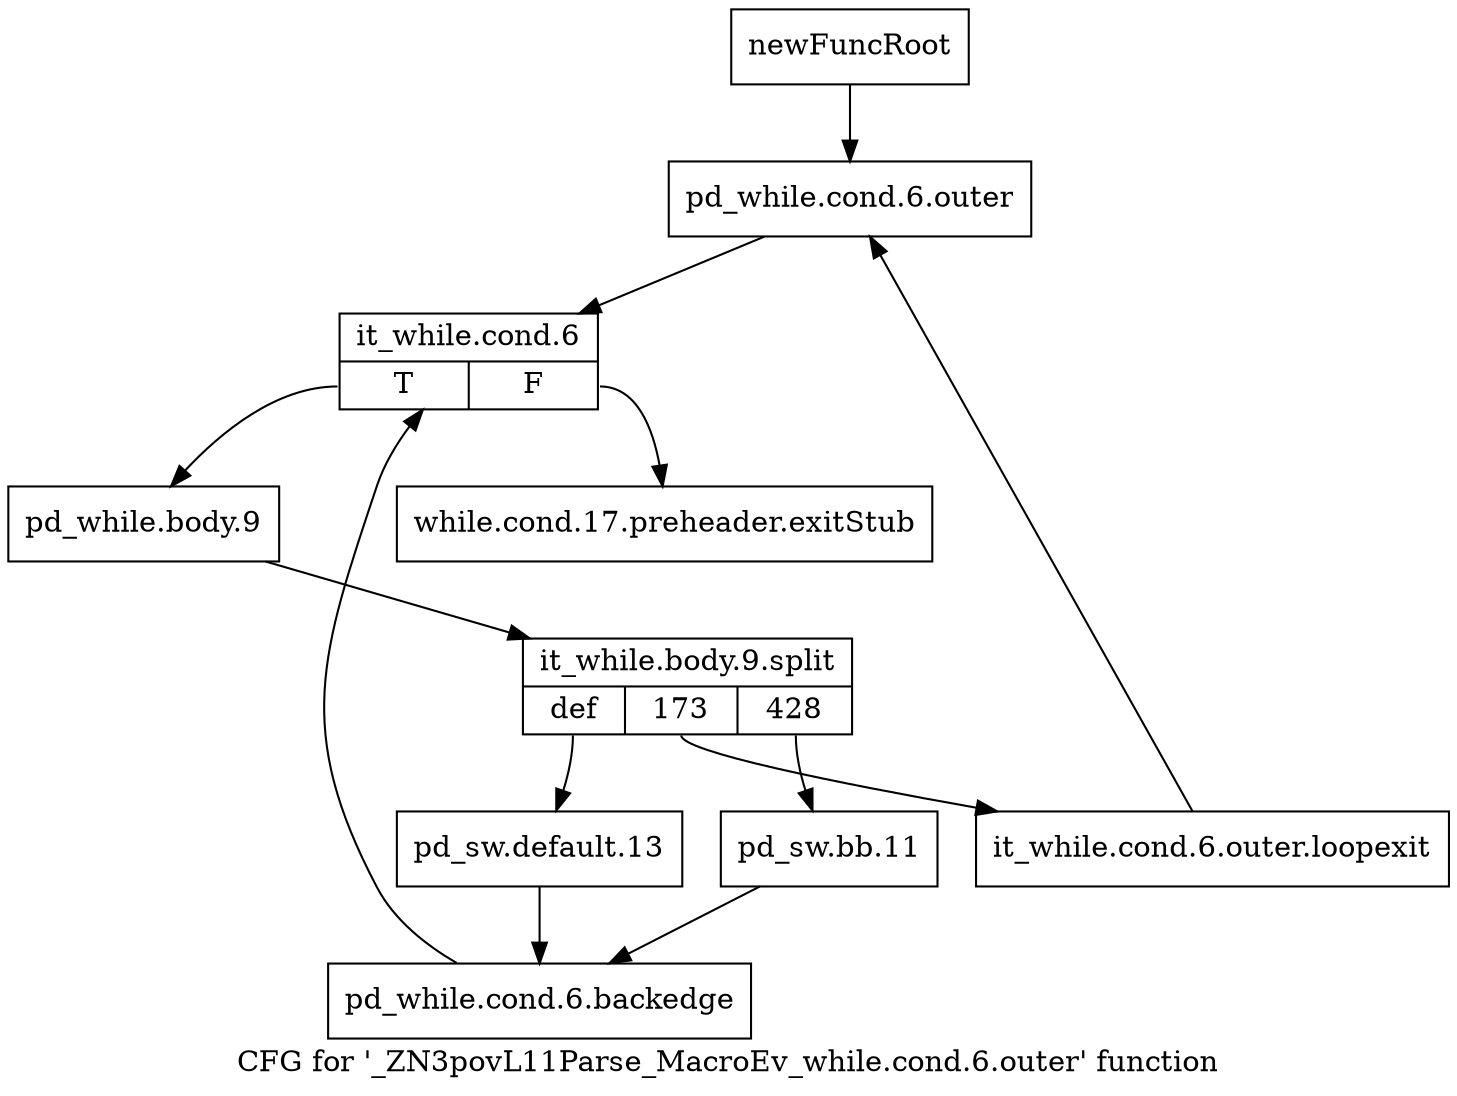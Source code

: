 digraph "CFG for '_ZN3povL11Parse_MacroEv_while.cond.6.outer' function" {
	label="CFG for '_ZN3povL11Parse_MacroEv_while.cond.6.outer' function";

	Node0x2d485c0 [shape=record,label="{newFuncRoot}"];
	Node0x2d485c0 -> Node0x2d48660;
	Node0x2d48610 [shape=record,label="{while.cond.17.preheader.exitStub}"];
	Node0x2d48660 [shape=record,label="{pd_while.cond.6.outer}"];
	Node0x2d48660 -> Node0x2d486b0;
	Node0x2d486b0 [shape=record,label="{it_while.cond.6|{<s0>T|<s1>F}}"];
	Node0x2d486b0:s0 -> Node0x2d49d30;
	Node0x2d486b0:s1 -> Node0x2d48610;
	Node0x2d49d30 [shape=record,label="{pd_while.body.9}"];
	Node0x2d49d30 -> Node0x39b32f0;
	Node0x39b32f0 [shape=record,label="{it_while.body.9.split|{<s0>def|<s1>173|<s2>428}}"];
	Node0x39b32f0:s0 -> Node0x2d49e20;
	Node0x39b32f0:s1 -> Node0x2d49dd0;
	Node0x39b32f0:s2 -> Node0x2d49d80;
	Node0x2d49d80 [shape=record,label="{pd_sw.bb.11}"];
	Node0x2d49d80 -> Node0x2d49e70;
	Node0x2d49dd0 [shape=record,label="{it_while.cond.6.outer.loopexit}"];
	Node0x2d49dd0 -> Node0x2d48660;
	Node0x2d49e20 [shape=record,label="{pd_sw.default.13}"];
	Node0x2d49e20 -> Node0x2d49e70;
	Node0x2d49e70 [shape=record,label="{pd_while.cond.6.backedge}"];
	Node0x2d49e70 -> Node0x2d486b0;
}
